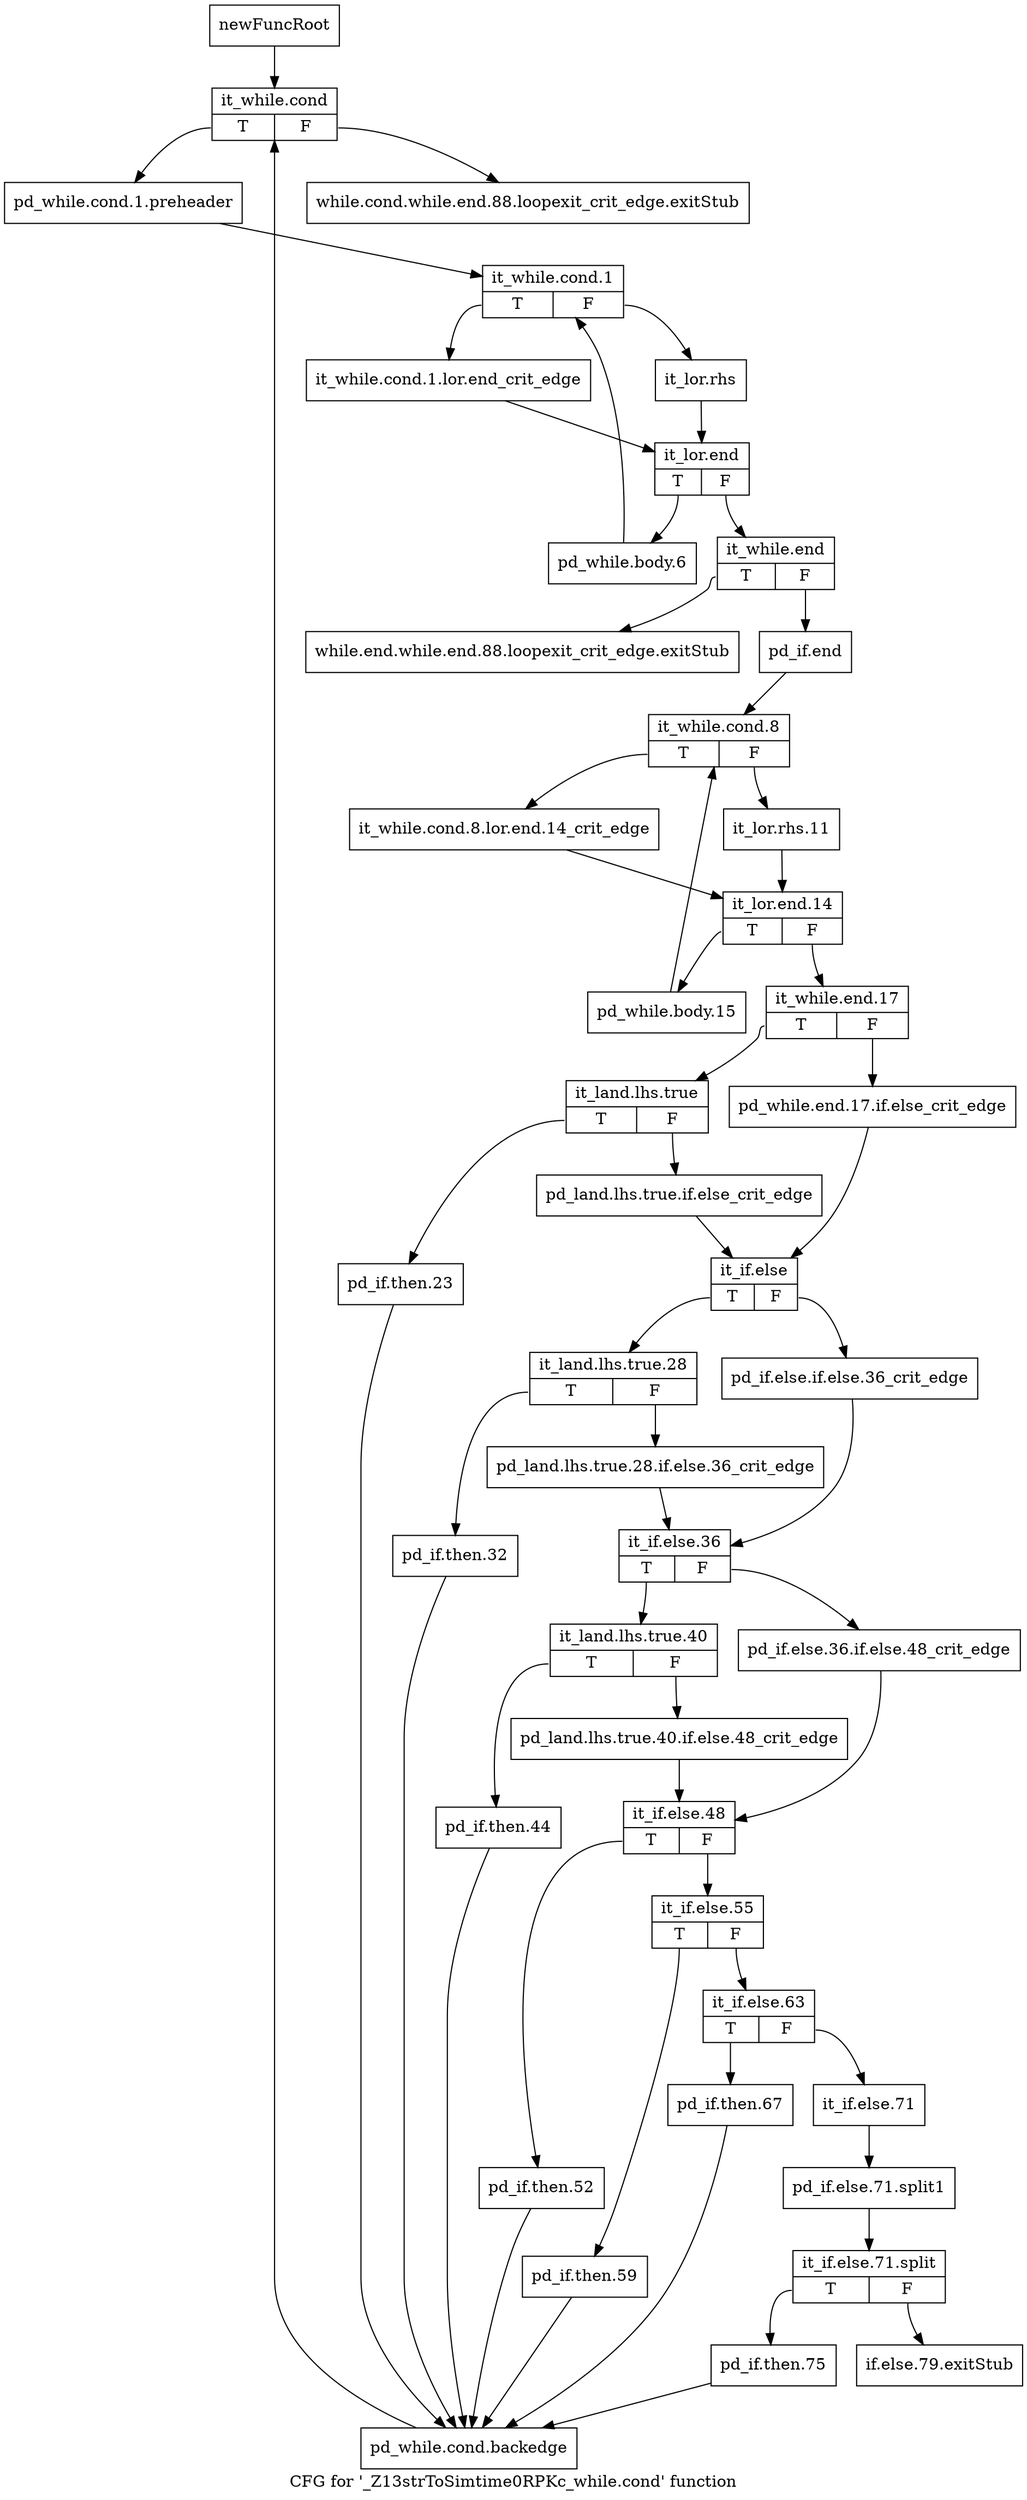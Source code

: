 digraph "CFG for '_Z13strToSimtime0RPKc_while.cond' function" {
	label="CFG for '_Z13strToSimtime0RPKc_while.cond' function";

	Node0x21739f0 [shape=record,label="{newFuncRoot}"];
	Node0x21739f0 -> Node0x2173b30;
	Node0x2173a40 [shape=record,label="{while.cond.while.end.88.loopexit_crit_edge.exitStub}"];
	Node0x2173a90 [shape=record,label="{while.end.while.end.88.loopexit_crit_edge.exitStub}"];
	Node0x2173ae0 [shape=record,label="{if.else.79.exitStub}"];
	Node0x2173b30 [shape=record,label="{it_while.cond|{<s0>T|<s1>F}}"];
	Node0x2173b30:s0 -> Node0x2173b80;
	Node0x2173b30:s1 -> Node0x2173a40;
	Node0x2173b80 [shape=record,label="{pd_while.cond.1.preheader}"];
	Node0x2173b80 -> Node0x2173bd0;
	Node0x2173bd0 [shape=record,label="{it_while.cond.1|{<s0>T|<s1>F}}"];
	Node0x2173bd0:s0 -> Node0x2173c70;
	Node0x2173bd0:s1 -> Node0x2173c20;
	Node0x2173c20 [shape=record,label="{it_lor.rhs}"];
	Node0x2173c20 -> Node0x2173cc0;
	Node0x2173c70 [shape=record,label="{it_while.cond.1.lor.end_crit_edge}"];
	Node0x2173c70 -> Node0x2173cc0;
	Node0x2173cc0 [shape=record,label="{it_lor.end|{<s0>T|<s1>F}}"];
	Node0x2173cc0:s0 -> Node0x21746c0;
	Node0x2173cc0:s1 -> Node0x2173d10;
	Node0x2173d10 [shape=record,label="{it_while.end|{<s0>T|<s1>F}}"];
	Node0x2173d10:s0 -> Node0x2173a90;
	Node0x2173d10:s1 -> Node0x2173d60;
	Node0x2173d60 [shape=record,label="{pd_if.end}"];
	Node0x2173d60 -> Node0x2173db0;
	Node0x2173db0 [shape=record,label="{it_while.cond.8|{<s0>T|<s1>F}}"];
	Node0x2173db0:s0 -> Node0x2173e50;
	Node0x2173db0:s1 -> Node0x2173e00;
	Node0x2173e00 [shape=record,label="{it_lor.rhs.11}"];
	Node0x2173e00 -> Node0x2173ea0;
	Node0x2173e50 [shape=record,label="{it_while.cond.8.lor.end.14_crit_edge}"];
	Node0x2173e50 -> Node0x2173ea0;
	Node0x2173ea0 [shape=record,label="{it_lor.end.14|{<s0>T|<s1>F}}"];
	Node0x2173ea0:s0 -> Node0x2174670;
	Node0x2173ea0:s1 -> Node0x2173ef0;
	Node0x2173ef0 [shape=record,label="{it_while.end.17|{<s0>T|<s1>F}}"];
	Node0x2173ef0:s0 -> Node0x2173f90;
	Node0x2173ef0:s1 -> Node0x2173f40;
	Node0x2173f40 [shape=record,label="{pd_while.end.17.if.else_crit_edge}"];
	Node0x2173f40 -> Node0x2174030;
	Node0x2173f90 [shape=record,label="{it_land.lhs.true|{<s0>T|<s1>F}}"];
	Node0x2173f90:s0 -> Node0x21745d0;
	Node0x2173f90:s1 -> Node0x2173fe0;
	Node0x2173fe0 [shape=record,label="{pd_land.lhs.true.if.else_crit_edge}"];
	Node0x2173fe0 -> Node0x2174030;
	Node0x2174030 [shape=record,label="{it_if.else|{<s0>T|<s1>F}}"];
	Node0x2174030:s0 -> Node0x21740d0;
	Node0x2174030:s1 -> Node0x2174080;
	Node0x2174080 [shape=record,label="{pd_if.else.if.else.36_crit_edge}"];
	Node0x2174080 -> Node0x2174170;
	Node0x21740d0 [shape=record,label="{it_land.lhs.true.28|{<s0>T|<s1>F}}"];
	Node0x21740d0:s0 -> Node0x2174580;
	Node0x21740d0:s1 -> Node0x2174120;
	Node0x2174120 [shape=record,label="{pd_land.lhs.true.28.if.else.36_crit_edge}"];
	Node0x2174120 -> Node0x2174170;
	Node0x2174170 [shape=record,label="{it_if.else.36|{<s0>T|<s1>F}}"];
	Node0x2174170:s0 -> Node0x2174210;
	Node0x2174170:s1 -> Node0x21741c0;
	Node0x21741c0 [shape=record,label="{pd_if.else.36.if.else.48_crit_edge}"];
	Node0x21741c0 -> Node0x21742b0;
	Node0x2174210 [shape=record,label="{it_land.lhs.true.40|{<s0>T|<s1>F}}"];
	Node0x2174210:s0 -> Node0x2174530;
	Node0x2174210:s1 -> Node0x2174260;
	Node0x2174260 [shape=record,label="{pd_land.lhs.true.40.if.else.48_crit_edge}"];
	Node0x2174260 -> Node0x21742b0;
	Node0x21742b0 [shape=record,label="{it_if.else.48|{<s0>T|<s1>F}}"];
	Node0x21742b0:s0 -> Node0x21744e0;
	Node0x21742b0:s1 -> Node0x2174300;
	Node0x2174300 [shape=record,label="{it_if.else.55|{<s0>T|<s1>F}}"];
	Node0x2174300:s0 -> Node0x2174490;
	Node0x2174300:s1 -> Node0x2174350;
	Node0x2174350 [shape=record,label="{it_if.else.63|{<s0>T|<s1>F}}"];
	Node0x2174350:s0 -> Node0x2174440;
	Node0x2174350:s1 -> Node0x21743a0;
	Node0x21743a0 [shape=record,label="{it_if.else.71}"];
	Node0x21743a0 -> Node0x431c030;
	Node0x431c030 [shape=record,label="{pd_if.else.71.split1}"];
	Node0x431c030 -> Node0x4a42740;
	Node0x4a42740 [shape=record,label="{it_if.else.71.split|{<s0>T|<s1>F}}"];
	Node0x4a42740:s0 -> Node0x21743f0;
	Node0x4a42740:s1 -> Node0x2173ae0;
	Node0x21743f0 [shape=record,label="{pd_if.then.75}"];
	Node0x21743f0 -> Node0x2174620;
	Node0x2174440 [shape=record,label="{pd_if.then.67}"];
	Node0x2174440 -> Node0x2174620;
	Node0x2174490 [shape=record,label="{pd_if.then.59}"];
	Node0x2174490 -> Node0x2174620;
	Node0x21744e0 [shape=record,label="{pd_if.then.52}"];
	Node0x21744e0 -> Node0x2174620;
	Node0x2174530 [shape=record,label="{pd_if.then.44}"];
	Node0x2174530 -> Node0x2174620;
	Node0x2174580 [shape=record,label="{pd_if.then.32}"];
	Node0x2174580 -> Node0x2174620;
	Node0x21745d0 [shape=record,label="{pd_if.then.23}"];
	Node0x21745d0 -> Node0x2174620;
	Node0x2174620 [shape=record,label="{pd_while.cond.backedge}"];
	Node0x2174620 -> Node0x2173b30;
	Node0x2174670 [shape=record,label="{pd_while.body.15}"];
	Node0x2174670 -> Node0x2173db0;
	Node0x21746c0 [shape=record,label="{pd_while.body.6}"];
	Node0x21746c0 -> Node0x2173bd0;
}
